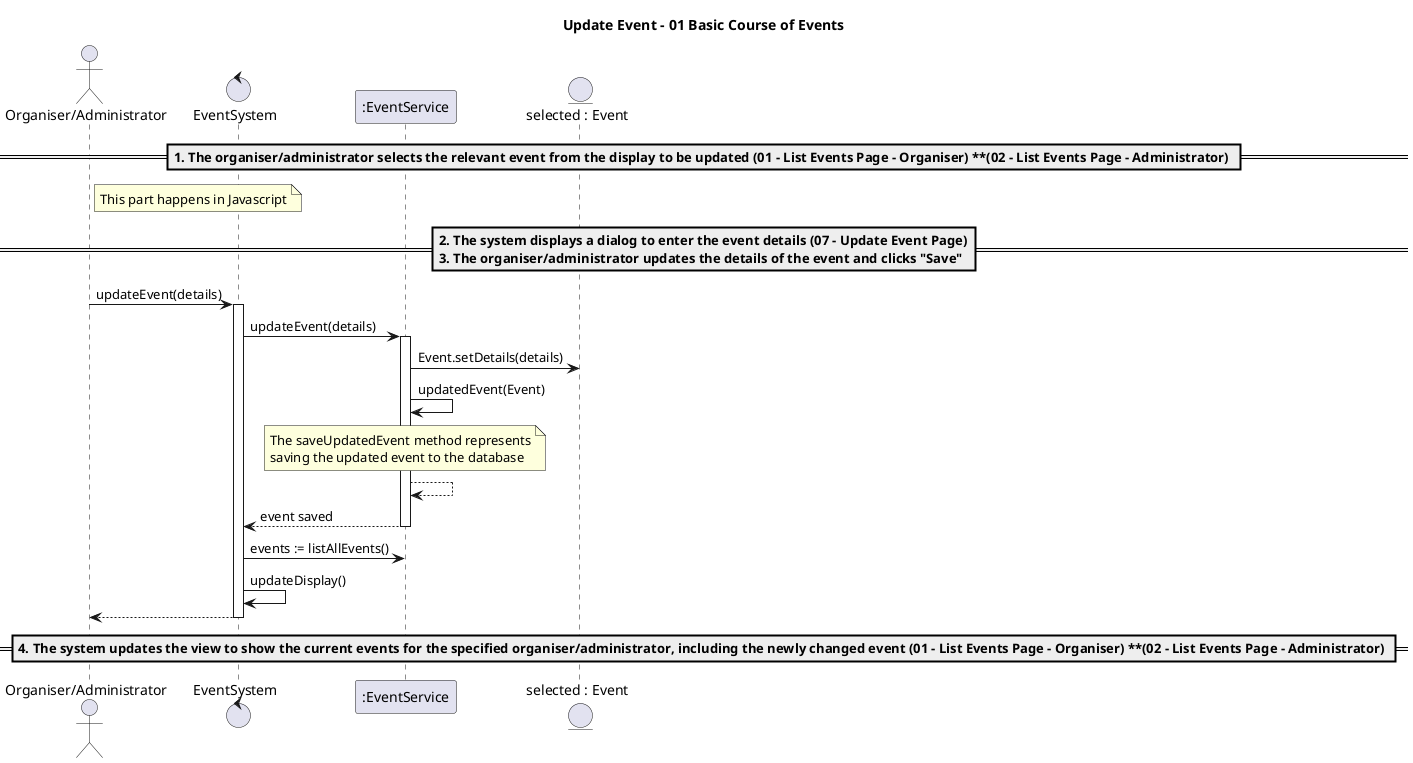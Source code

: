 @startuml
title Update Event - 01 Basic Course of Events

actor "Organiser/Administrator" as OA
control EventSystem as System
participant ":EventService" as Service
entity "selected : Event" as Event

== 1. The organiser/administrator selects the relevant event from the display to be updated **(01 - List Events Page - Organiser)** **(02 - List Events Page - Administrator) ==
note right of OA: This part happens in Javascript

== 2. The system displays a dialog to enter the event details **(07 - Update Event Page)**\n3. The organiser/administrator updates the details of the event and clicks "Save" ==

OA -> System: updateEvent(details)
activate System

System -> Service: updateEvent(details)
activate Service

Service -> Event: Event.setDetails(details)

Service -> Service: updatedEvent(Event)
note over Service: The saveUpdatedEvent method represents\nsaving the updated event to the database
Service --> Service:
Service --> System: event saved
deactivate Service

System -> Service: events := listAllEvents()
System -> System: updateDisplay()

System --> OA
deactivate System

== 4. The system updates the view to show the current events for the specified organiser/administrator, including the newly changed event **(01 - List Events Page - Organiser)** **(02 - List Events Page - Administrator) ==
@enduml
